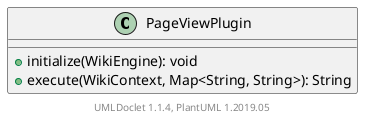 @startuml

    class PageViewPlugin [[PageViewPlugin.html]] {
        +initialize(WikiEngine): void
        +execute(WikiContext, Map<String, String>): String
    }


    center footer UMLDoclet 1.1.4, PlantUML 1.2019.05
@enduml
